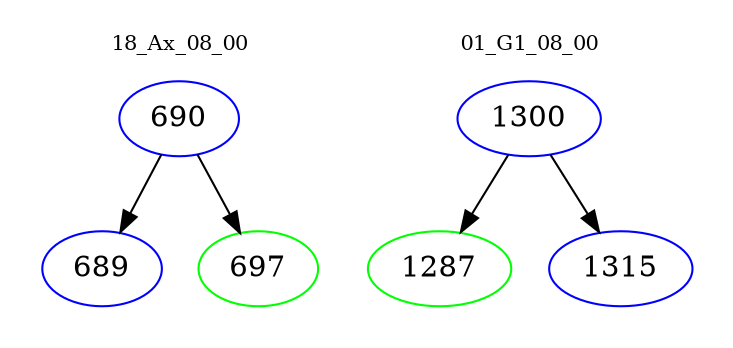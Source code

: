 digraph{
subgraph cluster_0 {
color = white
label = "18_Ax_08_00";
fontsize=10;
T0_690 [label="690", color="blue"]
T0_690 -> T0_689 [color="black"]
T0_689 [label="689", color="blue"]
T0_690 -> T0_697 [color="black"]
T0_697 [label="697", color="green"]
}
subgraph cluster_1 {
color = white
label = "01_G1_08_00";
fontsize=10;
T1_1300 [label="1300", color="blue"]
T1_1300 -> T1_1287 [color="black"]
T1_1287 [label="1287", color="green"]
T1_1300 -> T1_1315 [color="black"]
T1_1315 [label="1315", color="blue"]
}
}
